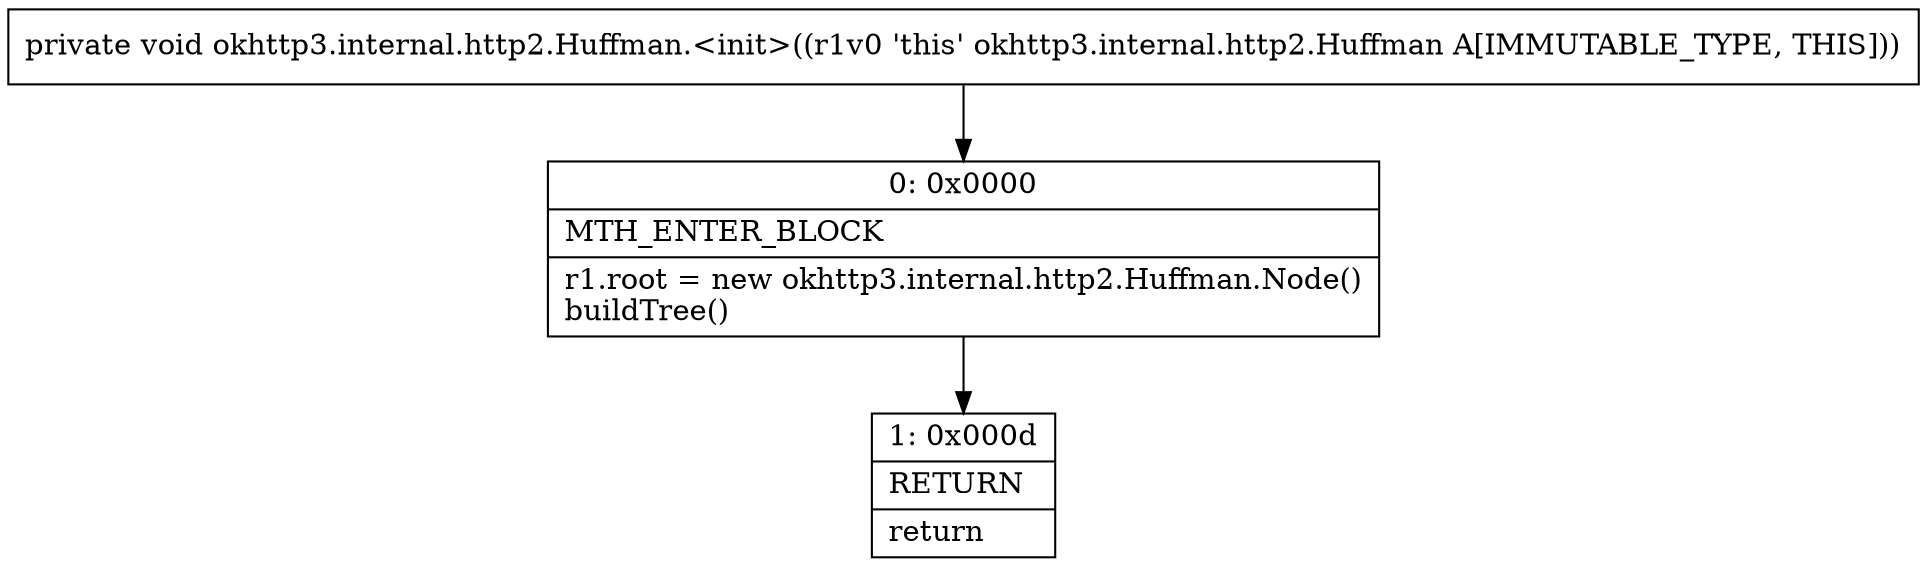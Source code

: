 digraph "CFG forokhttp3.internal.http2.Huffman.\<init\>()V" {
Node_0 [shape=record,label="{0\:\ 0x0000|MTH_ENTER_BLOCK\l|r1.root = new okhttp3.internal.http2.Huffman.Node()\lbuildTree()\l}"];
Node_1 [shape=record,label="{1\:\ 0x000d|RETURN\l|return\l}"];
MethodNode[shape=record,label="{private void okhttp3.internal.http2.Huffman.\<init\>((r1v0 'this' okhttp3.internal.http2.Huffman A[IMMUTABLE_TYPE, THIS])) }"];
MethodNode -> Node_0;
Node_0 -> Node_1;
}

